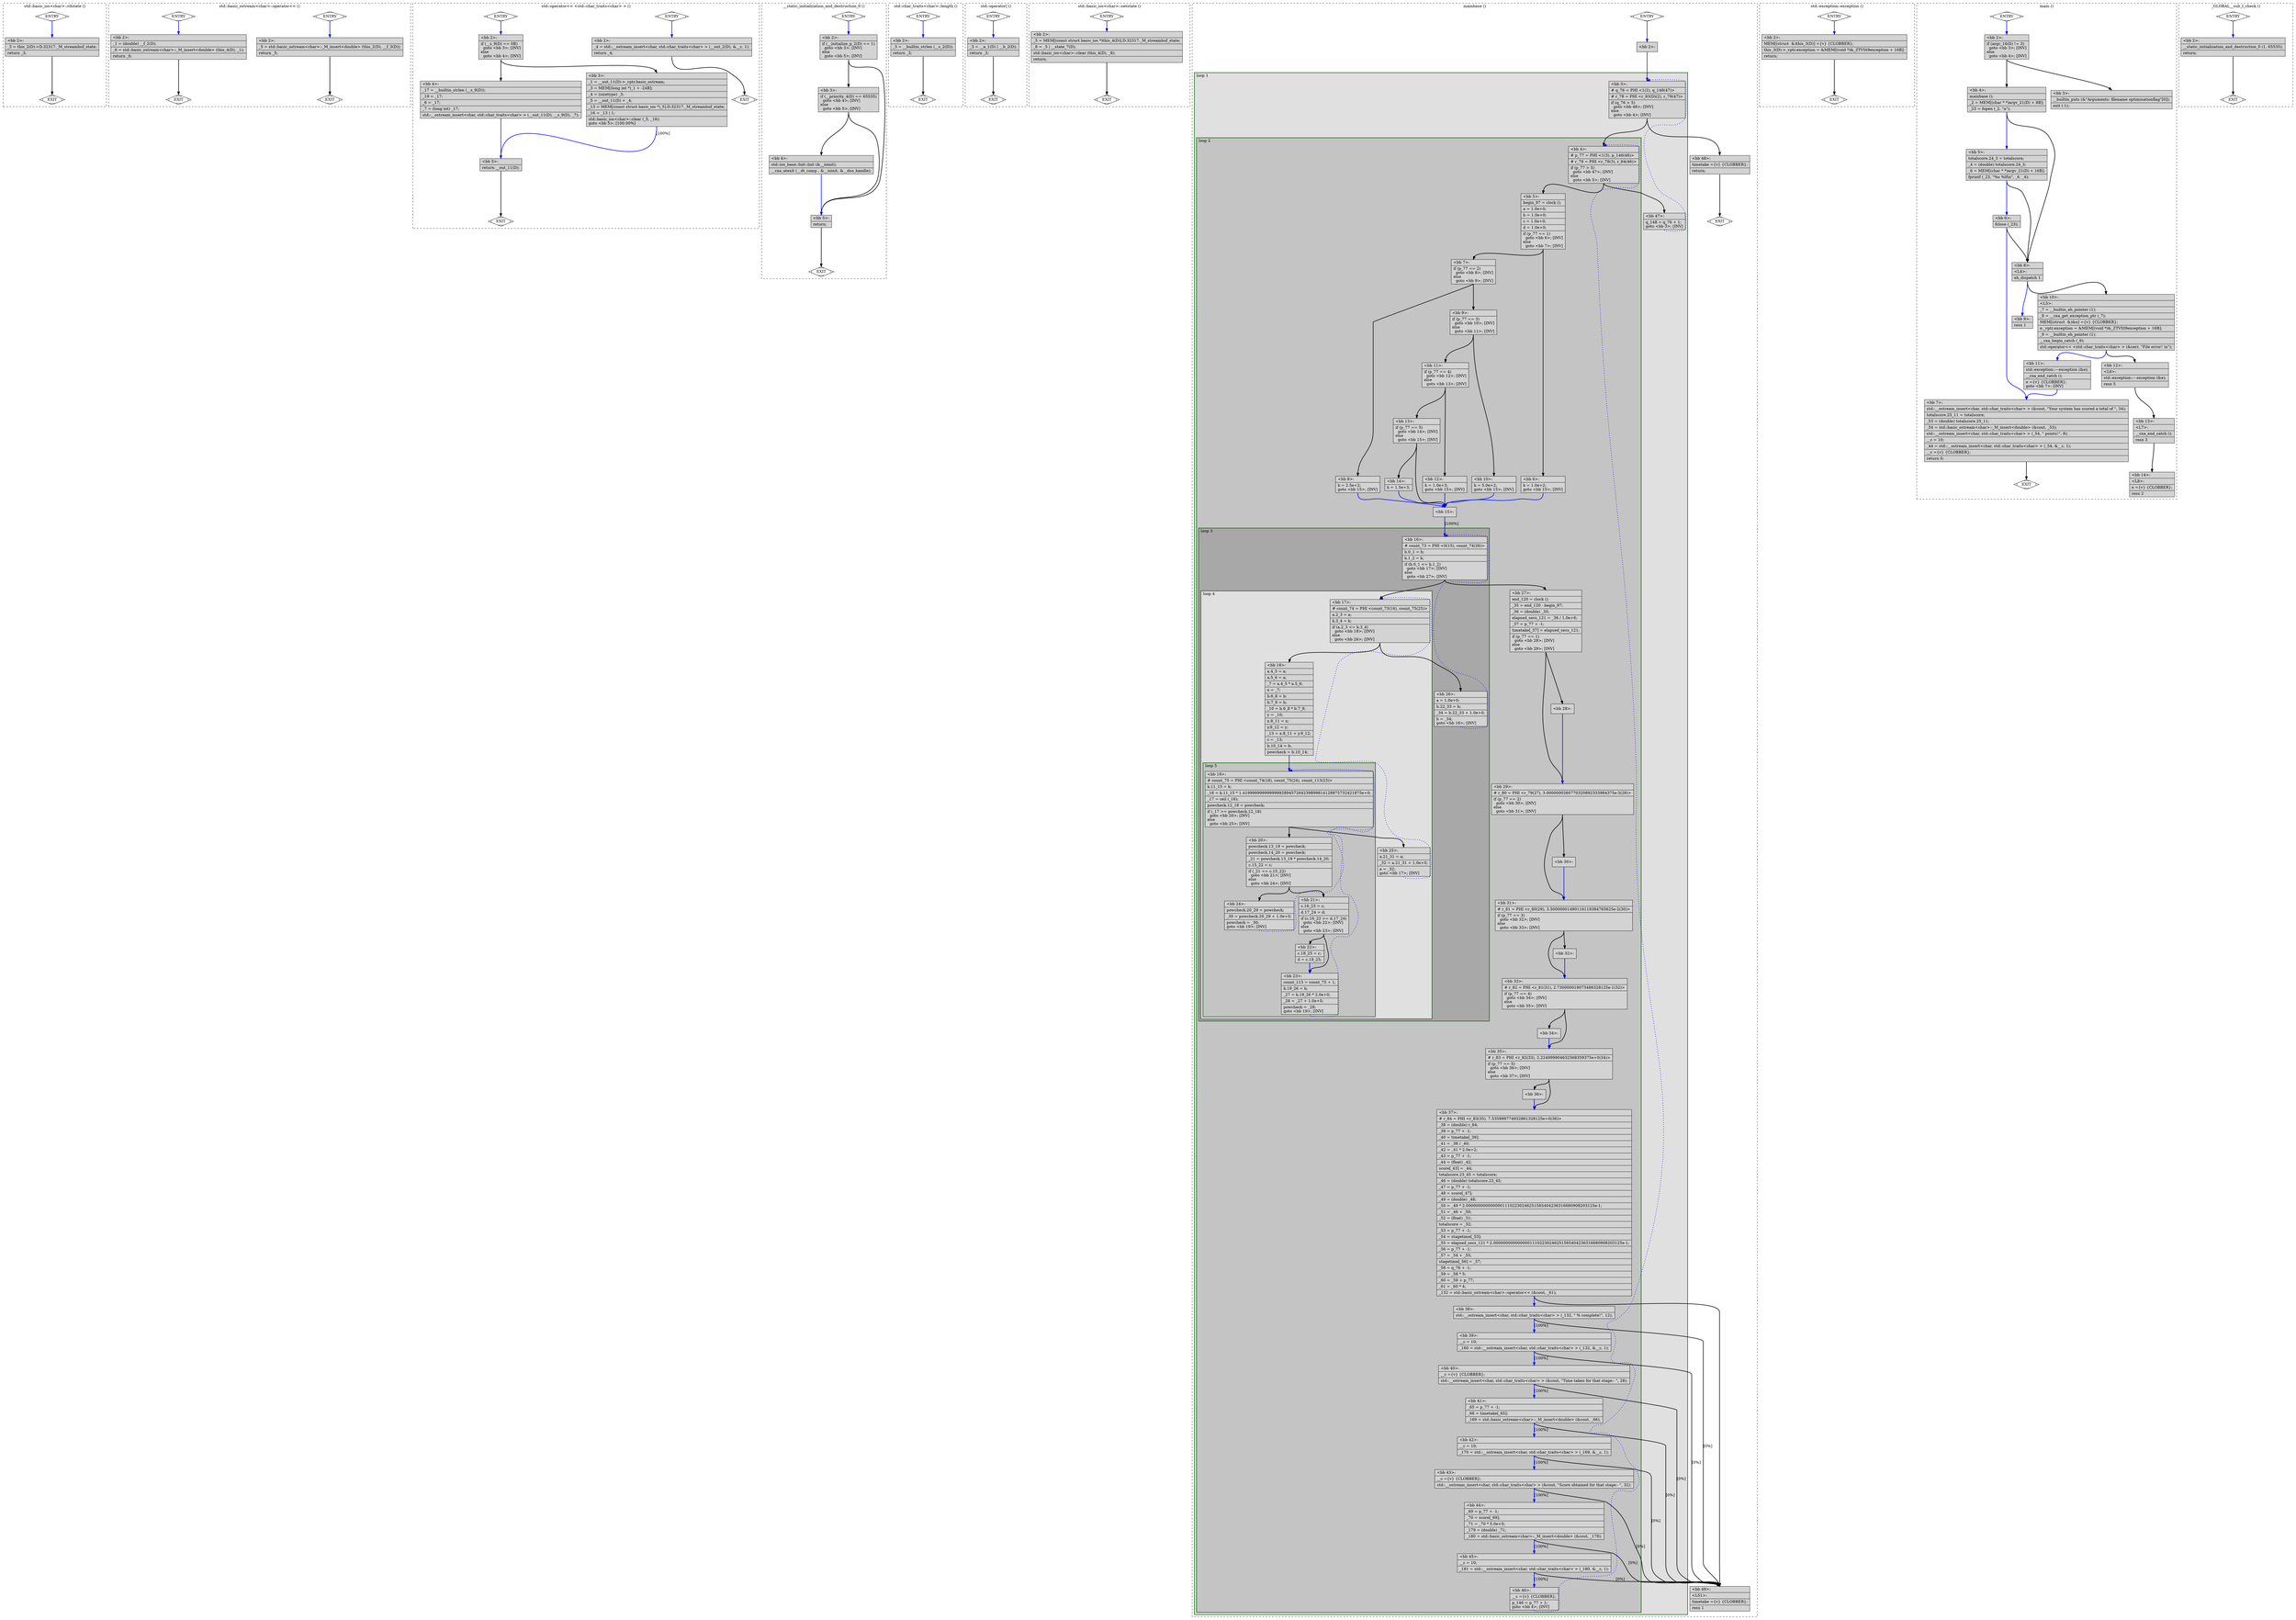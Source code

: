 digraph "benchmark.cpp.034t.ethread" {
overlap=false;
subgraph "cluster_std::basic_ios<char>::rdstate" {
	style="dashed";
	color="black";
	label="std::basic_ios<char>::rdstate ()";
	fn_2293_basic_block_0 [shape=Mdiamond,style=filled,fillcolor=white,label="ENTRY"];

	fn_2293_basic_block_1 [shape=Mdiamond,style=filled,fillcolor=white,label="EXIT"];

	fn_2293_basic_block_2 [shape=record,style=filled,fillcolor=lightgrey,label="{\<bb\ 2\>:\l\
|_3\ =\ this_2(D)-\>D.32317._M_streambuf_state;\l\
|return\ _3;\l\
}"];

	fn_2293_basic_block_0:s -> fn_2293_basic_block_2:n [style="solid,bold",color=blue,weight=100,constraint=true];
	fn_2293_basic_block_2:s -> fn_2293_basic_block_1:n [style="solid,bold",color=black,weight=10,constraint=true];
	fn_2293_basic_block_0:s -> fn_2293_basic_block_1:n [style="invis",constraint=true];
}
subgraph "cluster_std::basic_ostream<char>::operator<<" {
	style="dashed";
	color="black";
	label="std::basic_ostream<char>::operator<< ()";
	fn_2148_basic_block_0 [shape=Mdiamond,style=filled,fillcolor=white,label="ENTRY"];

	fn_2148_basic_block_1 [shape=Mdiamond,style=filled,fillcolor=white,label="EXIT"];

	fn_2148_basic_block_2 [shape=record,style=filled,fillcolor=lightgrey,label="{\<bb\ 2\>:\l\
|_5\ =\ std::basic_ostream\<char\>::_M_insert\<double\>\ (this_2(D),\ __f_3(D));\l\
|return\ _5;\l\
}"];

	fn_2148_basic_block_0:s -> fn_2148_basic_block_2:n [style="solid,bold",color=blue,weight=100,constraint=true];
	fn_2148_basic_block_2:s -> fn_2148_basic_block_1:n [style="solid,bold",color=black,weight=10,constraint=true];
	fn_2148_basic_block_0:s -> fn_2148_basic_block_1:n [style="invis",constraint=true];
}
subgraph "cluster_std::basic_ostream<char>::operator<<" {
	style="dashed";
	color="black";
	label="std::basic_ostream<char>::operator<< ()";
	fn_2149_basic_block_0 [shape=Mdiamond,style=filled,fillcolor=white,label="ENTRY"];

	fn_2149_basic_block_1 [shape=Mdiamond,style=filled,fillcolor=white,label="EXIT"];

	fn_2149_basic_block_2 [shape=record,style=filled,fillcolor=lightgrey,label="{\<bb\ 2\>:\l\
|_1\ =\ (double)\ __f_2(D);\l\
|_6\ =\ std::basic_ostream\<char\>::_M_insert\<double\>\ (this_4(D),\ _1);\l\
|return\ _6;\l\
}"];

	fn_2149_basic_block_0:s -> fn_2149_basic_block_2:n [style="solid,bold",color=blue,weight=100,constraint=true];
	fn_2149_basic_block_2:s -> fn_2149_basic_block_1:n [style="solid,bold",color=black,weight=10,constraint=true];
	fn_2149_basic_block_0:s -> fn_2149_basic_block_1:n [style="invis",constraint=true];
}
subgraph "cluster_std::operator<< <std::char_traits<char> >" {
	style="dashed";
	color="black";
	label="std::operator<< <std::char_traits<char> > ()";
	fn_2147_basic_block_0 [shape=Mdiamond,style=filled,fillcolor=white,label="ENTRY"];

	fn_2147_basic_block_1 [shape=Mdiamond,style=filled,fillcolor=white,label="EXIT"];

	fn_2147_basic_block_2 [shape=record,style=filled,fillcolor=lightgrey,label="{\<bb\ 2\>:\l\
|_4\ =\ std::__ostream_insert\<char,\ std::char_traits\<char\>\ \>\ (__out_2(D),\ &__c,\ 1);\l\
|return\ _4;\l\
}"];

	fn_2147_basic_block_0:s -> fn_2147_basic_block_2:n [style="solid,bold",color=blue,weight=100,constraint=true];
	fn_2147_basic_block_2:s -> fn_2147_basic_block_1:n [style="solid,bold",color=black,weight=10,constraint=true];
	fn_2147_basic_block_0:s -> fn_2147_basic_block_1:n [style="invis",constraint=true];
}
subgraph "cluster___static_initialization_and_destruction_0" {
	style="dashed";
	color="black";
	label="__static_initialization_and_destruction_0 ()";
	fn_2396_basic_block_0 [shape=Mdiamond,style=filled,fillcolor=white,label="ENTRY"];

	fn_2396_basic_block_1 [shape=Mdiamond,style=filled,fillcolor=white,label="EXIT"];

	fn_2396_basic_block_2 [shape=record,style=filled,fillcolor=lightgrey,label="{\<bb\ 2\>:\l\
|if\ (__initialize_p_2(D)\ ==\ 1)\l\
\ \ goto\ \<bb\ 3\>;\ [INV]\l\
else\l\
\ \ goto\ \<bb\ 5\>;\ [INV]\l\
}"];

	fn_2396_basic_block_3 [shape=record,style=filled,fillcolor=lightgrey,label="{\<bb\ 3\>:\l\
|if\ (__priority_4(D)\ ==\ 65535)\l\
\ \ goto\ \<bb\ 4\>;\ [INV]\l\
else\l\
\ \ goto\ \<bb\ 5\>;\ [INV]\l\
}"];

	fn_2396_basic_block_4 [shape=record,style=filled,fillcolor=lightgrey,label="{\<bb\ 4\>:\l\
|std::ios_base::Init::Init\ (&__ioinit);\l\
|__cxa_atexit\ (__dt_comp\ ,\ &__ioinit,\ &__dso_handle);\l\
}"];

	fn_2396_basic_block_5 [shape=record,style=filled,fillcolor=lightgrey,label="{\<bb\ 5\>:\l\
|return;\l\
}"];

	fn_2396_basic_block_0:s -> fn_2396_basic_block_2:n [style="solid,bold",color=blue,weight=100,constraint=true];
	fn_2396_basic_block_2:s -> fn_2396_basic_block_3:n [style="solid,bold",color=black,weight=10,constraint=true];
	fn_2396_basic_block_2:s -> fn_2396_basic_block_5:n [style="solid,bold",color=black,weight=10,constraint=true];
	fn_2396_basic_block_3:s -> fn_2396_basic_block_4:n [style="solid,bold",color=black,weight=10,constraint=true];
	fn_2396_basic_block_3:s -> fn_2396_basic_block_5:n [style="solid,bold",color=black,weight=10,constraint=true];
	fn_2396_basic_block_4:s -> fn_2396_basic_block_5:n [style="solid,bold",color=blue,weight=100,constraint=true];
	fn_2396_basic_block_5:s -> fn_2396_basic_block_1:n [style="solid,bold",color=black,weight=10,constraint=true];
	fn_2396_basic_block_0:s -> fn_2396_basic_block_1:n [style="invis",constraint=true];
}
subgraph "cluster_std::char_traits<char>::length" {
	style="dashed";
	color="black";
	label="std::char_traits<char>::length ()";
	fn_397_basic_block_0 [shape=Mdiamond,style=filled,fillcolor=white,label="ENTRY"];

	fn_397_basic_block_1 [shape=Mdiamond,style=filled,fillcolor=white,label="EXIT"];

	fn_397_basic_block_2 [shape=record,style=filled,fillcolor=lightgrey,label="{\<bb\ 2\>:\l\
|_3\ =\ __builtin_strlen\ (__s_2(D));\l\
|return\ _3;\l\
}"];

	fn_397_basic_block_0:s -> fn_397_basic_block_2:n [style="solid,bold",color=blue,weight=100,constraint=true];
	fn_397_basic_block_2:s -> fn_397_basic_block_1:n [style="solid,bold",color=black,weight=10,constraint=true];
	fn_397_basic_block_0:s -> fn_397_basic_block_1:n [style="invis",constraint=true];
}
subgraph "cluster_std::operator|" {
	style="dashed";
	color="black";
	label="std::operator| ()";
	fn_1147_basic_block_0 [shape=Mdiamond,style=filled,fillcolor=white,label="ENTRY"];

	fn_1147_basic_block_1 [shape=Mdiamond,style=filled,fillcolor=white,label="EXIT"];

	fn_1147_basic_block_2 [shape=record,style=filled,fillcolor=lightgrey,label="{\<bb\ 2\>:\l\
|_3\ =\ __a_1(D)\ \|\ __b_2(D);\l\
|return\ _3;\l\
}"];

	fn_1147_basic_block_0:s -> fn_1147_basic_block_2:n [style="solid,bold",color=blue,weight=100,constraint=true];
	fn_1147_basic_block_2:s -> fn_1147_basic_block_1:n [style="solid,bold",color=black,weight=10,constraint=true];
	fn_1147_basic_block_0:s -> fn_1147_basic_block_1:n [style="invis",constraint=true];
}
subgraph "cluster_std::basic_ios<char>::setstate" {
	style="dashed";
	color="black";
	label="std::basic_ios<char>::setstate ()";
	fn_2258_basic_block_0 [shape=Mdiamond,style=filled,fillcolor=white,label="ENTRY"];

	fn_2258_basic_block_1 [shape=Mdiamond,style=filled,fillcolor=white,label="EXIT"];

	fn_2258_basic_block_2 [shape=record,style=filled,fillcolor=lightgrey,label="{\<bb\ 2\>:\l\
|_5\ =\ MEM[(const\ struct\ basic_ios\ *)this_4(D)].D.32317._M_streambuf_state;\l\
|_8\ =\ _5\ \|\ __state_7(D);\l\
|std::basic_ios\<char\>::clear\ (this_4(D),\ _8);\l\
|return;\l\
}"];

	fn_2258_basic_block_0:s -> fn_2258_basic_block_2:n [style="solid,bold",color=blue,weight=100,constraint=true];
	fn_2258_basic_block_2:s -> fn_2258_basic_block_1:n [style="solid,bold",color=black,weight=10,constraint=true];
	fn_2258_basic_block_0:s -> fn_2258_basic_block_1:n [style="invis",constraint=true];
}
subgraph "cluster_std::operator<< <std::char_traits<char> >" {
	style="dashed";
	color="black";
	label="std::operator<< <std::char_traits<char> > ()";
	fn_2146_basic_block_0 [shape=Mdiamond,style=filled,fillcolor=white,label="ENTRY"];

	fn_2146_basic_block_1 [shape=Mdiamond,style=filled,fillcolor=white,label="EXIT"];

	fn_2146_basic_block_2 [shape=record,style=filled,fillcolor=lightgrey,label="{\<bb\ 2\>:\l\
|if\ (__s_9(D)\ ==\ 0B)\l\
\ \ goto\ \<bb\ 3\>;\ [INV]\l\
else\l\
\ \ goto\ \<bb\ 4\>;\ [INV]\l\
}"];

	fn_2146_basic_block_3 [shape=record,style=filled,fillcolor=lightgrey,label="{\<bb\ 3\>:\l\
|_1\ =\ __out_11(D)-\>_vptr.basic_ostream;\l\
|_3\ =\ MEM[(long\ int\ *)_1\ +\ -24B];\l\
|_4\ =\ (sizetype)\ _3;\l\
|_5\ =\ __out_11(D)\ +\ _4;\l\
|_13\ =\ MEM[(const\ struct\ basic_ios\ *)_5].D.32317._M_streambuf_state;\l\
|_16\ =\ _13\ \|\ 1;\l\
|std::basic_ios\<char\>::clear\ (_5,\ _16);\l\
goto\ \<bb\ 5\>;\ [100.00%]\l\
}"];

	fn_2146_basic_block_4 [shape=record,style=filled,fillcolor=lightgrey,label="{\<bb\ 4\>:\l\
|_17\ =\ __builtin_strlen\ (__s_9(D));\l\
|_19\ =\ _17;\l\
|_6\ =\ _17;\l\
|_7\ =\ (long\ int)\ _17;\l\
|std::__ostream_insert\<char,\ std::char_traits\<char\>\ \>\ (__out_11(D),\ __s_9(D),\ _7);\l\
}"];

	fn_2146_basic_block_5 [shape=record,style=filled,fillcolor=lightgrey,label="{\<bb\ 5\>:\l\
|return\ __out_11(D);\l\
}"];

	fn_2146_basic_block_0:s -> fn_2146_basic_block_2:n [style="solid,bold",color=blue,weight=100,constraint=true];
	fn_2146_basic_block_2:s -> fn_2146_basic_block_3:n [style="solid,bold",color=black,weight=10,constraint=true];
	fn_2146_basic_block_2:s -> fn_2146_basic_block_4:n [style="solid,bold",color=black,weight=10,constraint=true];
	fn_2146_basic_block_3:s -> fn_2146_basic_block_5:n [style="solid,bold",color=blue,weight=100,constraint=true,label="[100%]"];
	fn_2146_basic_block_4:s -> fn_2146_basic_block_5:n [style="solid,bold",color=blue,weight=100,constraint=true];
	fn_2146_basic_block_5:s -> fn_2146_basic_block_1:n [style="solid,bold",color=black,weight=10,constraint=true];
	fn_2146_basic_block_0:s -> fn_2146_basic_block_1:n [style="invis",constraint=true];
}
subgraph "cluster_mainbase" {
	style="dashed";
	color="black";
	label="mainbase ()";
	subgraph cluster_1888_1 {
	style="filled";
	color="darkgreen";
	fillcolor="grey88";
	label="loop 1";
	labeljust=l;
	penwidth=2;
	subgraph cluster_1888_2 {
	style="filled";
	color="darkgreen";
	fillcolor="grey77";
	label="loop 2";
	labeljust=l;
	penwidth=2;
	subgraph cluster_1888_3 {
	style="filled";
	color="darkgreen";
	fillcolor="grey66";
	label="loop 3";
	labeljust=l;
	penwidth=2;
	subgraph cluster_1888_4 {
	style="filled";
	color="darkgreen";
	fillcolor="grey88";
	label="loop 4";
	labeljust=l;
	penwidth=2;
	subgraph cluster_1888_5 {
	style="filled";
	color="darkgreen";
	fillcolor="grey77";
	label="loop 5";
	labeljust=l;
	penwidth=2;
	fn_1888_basic_block_19 [shape=record,style=filled,fillcolor=lightgrey,label="{\<bb\ 19\>:\l\
|#\ count_75\ =\ PHI\ \<count_74(18),\ count_75(24),\ count_113(23)\>\l\
|k.11_15\ =\ k;\l\
|_16\ =\ k.11_15\ *\ 1.4199999999999999289457264239899814128875732421875e+0;\l\
|_17\ =\ ceil\ (_16);\l\
|powcheck.12_18\ =\ powcheck;\l\
|if\ (_17\ \>=\ powcheck.12_18)\l\
\ \ goto\ \<bb\ 20\>;\ [INV]\l\
else\l\
\ \ goto\ \<bb\ 25\>;\ [INV]\l\
}"];

	fn_1888_basic_block_20 [shape=record,style=filled,fillcolor=lightgrey,label="{\<bb\ 20\>:\l\
|powcheck.13_19\ =\ powcheck;\l\
|powcheck.14_20\ =\ powcheck;\l\
|_21\ =\ powcheck.13_19\ *\ powcheck.14_20;\l\
|c.15_22\ =\ c;\l\
|if\ (_21\ ==\ c.15_22)\l\
\ \ goto\ \<bb\ 21\>;\ [INV]\l\
else\l\
\ \ goto\ \<bb\ 24\>;\ [INV]\l\
}"];

	fn_1888_basic_block_21 [shape=record,style=filled,fillcolor=lightgrey,label="{\<bb\ 21\>:\l\
|c.16_23\ =\ c;\l\
|d.17_24\ =\ d;\l\
|if\ (c.16_23\ \>=\ d.17_24)\l\
\ \ goto\ \<bb\ 22\>;\ [INV]\l\
else\l\
\ \ goto\ \<bb\ 23\>;\ [INV]\l\
}"];

	fn_1888_basic_block_24 [shape=record,style=filled,fillcolor=lightgrey,label="{\<bb\ 24\>:\l\
|powcheck.20_29\ =\ powcheck;\l\
|_30\ =\ powcheck.20_29\ +\ 1.0e+0;\l\
|powcheck\ =\ _30;\l\
goto\ \<bb\ 19\>;\ [INV]\l\
}"];

	fn_1888_basic_block_22 [shape=record,style=filled,fillcolor=lightgrey,label="{\<bb\ 22\>:\l\
|c.18_25\ =\ c;\l\
|d\ =\ c.18_25;\l\
}"];

	fn_1888_basic_block_23 [shape=record,style=filled,fillcolor=lightgrey,label="{\<bb\ 23\>:\l\
|count_113\ =\ count_75\ +\ 1;\l\
|k.19_26\ =\ k;\l\
|_27\ =\ k.19_26\ *\ 2.0e+0;\l\
|_28\ =\ _27\ +\ 1.0e+0;\l\
|powcheck\ =\ _28;\l\
goto\ \<bb\ 19\>;\ [INV]\l\
}"];

	}
	fn_1888_basic_block_17 [shape=record,style=filled,fillcolor=lightgrey,label="{\<bb\ 17\>:\l\
|#\ count_74\ =\ PHI\ \<count_73(16),\ count_75(25)\>\l\
|a.2_3\ =\ a;\l\
|k.3_4\ =\ k;\l\
|if\ (a.2_3\ \<=\ k.3_4)\l\
\ \ goto\ \<bb\ 18\>;\ [INV]\l\
else\l\
\ \ goto\ \<bb\ 26\>;\ [INV]\l\
}"];

	fn_1888_basic_block_18 [shape=record,style=filled,fillcolor=lightgrey,label="{\<bb\ 18\>:\l\
|a.4_5\ =\ a;\l\
|a.5_6\ =\ a;\l\
|_7\ =\ a.4_5\ *\ a.5_6;\l\
|x\ =\ _7;\l\
|b.6_8\ =\ b;\l\
|b.7_9\ =\ b;\l\
|_10\ =\ b.6_8\ *\ b.7_9;\l\
|y\ =\ _10;\l\
|x.8_11\ =\ x;\l\
|y.9_12\ =\ y;\l\
|_13\ =\ x.8_11\ +\ y.9_12;\l\
|c\ =\ _13;\l\
|b.10_14\ =\ b;\l\
|powcheck\ =\ b.10_14;\l\
}"];

	fn_1888_basic_block_25 [shape=record,style=filled,fillcolor=lightgrey,label="{\<bb\ 25\>:\l\
|a.21_31\ =\ a;\l\
|_32\ =\ a.21_31\ +\ 1.0e+0;\l\
|a\ =\ _32;\l\
goto\ \<bb\ 17\>;\ [INV]\l\
}"];

	}
	fn_1888_basic_block_16 [shape=record,style=filled,fillcolor=lightgrey,label="{\<bb\ 16\>:\l\
|#\ count_73\ =\ PHI\ \<0(15),\ count_74(26)\>\l\
|b.0_1\ =\ b;\l\
|k.1_2\ =\ k;\l\
|if\ (b.0_1\ \<=\ k.1_2)\l\
\ \ goto\ \<bb\ 17\>;\ [INV]\l\
else\l\
\ \ goto\ \<bb\ 27\>;\ [INV]\l\
}"];

	fn_1888_basic_block_26 [shape=record,style=filled,fillcolor=lightgrey,label="{\<bb\ 26\>:\l\
|a\ =\ 1.0e+0;\l\
|b.22_33\ =\ b;\l\
|_34\ =\ b.22_33\ +\ 1.0e+0;\l\
|b\ =\ _34;\l\
goto\ \<bb\ 16\>;\ [INV]\l\
}"];

	}
	fn_1888_basic_block_4 [shape=record,style=filled,fillcolor=lightgrey,label="{\<bb\ 4\>:\l\
|#\ p_77\ =\ PHI\ \<1(3),\ p_146(46)\>\l\
|#\ r_79\ =\ PHI\ \<r_78(3),\ r_84(46)\>\l\
|if\ (p_77\ \>\ 5)\l\
\ \ goto\ \<bb\ 47\>;\ [INV]\l\
else\l\
\ \ goto\ \<bb\ 5\>;\ [INV]\l\
}"];

	fn_1888_basic_block_5 [shape=record,style=filled,fillcolor=lightgrey,label="{\<bb\ 5\>:\l\
|begin_97\ =\ clock\ ();\l\
|a\ =\ 1.0e+0;\l\
|b\ =\ 1.0e+0;\l\
|c\ =\ 1.0e+0;\l\
|d\ =\ 1.0e+0;\l\
|if\ (p_77\ ==\ 1)\l\
\ \ goto\ \<bb\ 6\>;\ [INV]\l\
else\l\
\ \ goto\ \<bb\ 7\>;\ [INV]\l\
}"];

	fn_1888_basic_block_6 [shape=record,style=filled,fillcolor=lightgrey,label="{\<bb\ 6\>:\l\
|k\ =\ 1.0e+2;\l\
goto\ \<bb\ 15\>;\ [INV]\l\
}"];

	fn_1888_basic_block_7 [shape=record,style=filled,fillcolor=lightgrey,label="{\<bb\ 7\>:\l\
|if\ (p_77\ ==\ 2)\l\
\ \ goto\ \<bb\ 8\>;\ [INV]\l\
else\l\
\ \ goto\ \<bb\ 9\>;\ [INV]\l\
}"];

	fn_1888_basic_block_15 [shape=record,style=filled,fillcolor=lightgrey,label="{\<bb\ 15\>:\l\
}"];

	fn_1888_basic_block_8 [shape=record,style=filled,fillcolor=lightgrey,label="{\<bb\ 8\>:\l\
|k\ =\ 2.5e+2;\l\
goto\ \<bb\ 15\>;\ [INV]\l\
}"];

	fn_1888_basic_block_9 [shape=record,style=filled,fillcolor=lightgrey,label="{\<bb\ 9\>:\l\
|if\ (p_77\ ==\ 3)\l\
\ \ goto\ \<bb\ 10\>;\ [INV]\l\
else\l\
\ \ goto\ \<bb\ 11\>;\ [INV]\l\
}"];

	fn_1888_basic_block_10 [shape=record,style=filled,fillcolor=lightgrey,label="{\<bb\ 10\>:\l\
|k\ =\ 5.0e+2;\l\
goto\ \<bb\ 15\>;\ [INV]\l\
}"];

	fn_1888_basic_block_11 [shape=record,style=filled,fillcolor=lightgrey,label="{\<bb\ 11\>:\l\
|if\ (p_77\ ==\ 4)\l\
\ \ goto\ \<bb\ 12\>;\ [INV]\l\
else\l\
\ \ goto\ \<bb\ 13\>;\ [INV]\l\
}"];

	fn_1888_basic_block_27 [shape=record,style=filled,fillcolor=lightgrey,label="{\<bb\ 27\>:\l\
|end_120\ =\ clock\ ();\l\
|_35\ =\ end_120\ -\ begin_97;\l\
|_36\ =\ (double)\ _35;\l\
|elapsed_secs_121\ =\ _36\ /\ 1.0e+6;\l\
|_37\ =\ p_77\ +\ -1;\l\
|timetake[_37]\ =\ elapsed_secs_121;\l\
|if\ (p_77\ ==\ 1)\l\
\ \ goto\ \<bb\ 28\>;\ [INV]\l\
else\l\
\ \ goto\ \<bb\ 29\>;\ [INV]\l\
}"];

	fn_1888_basic_block_12 [shape=record,style=filled,fillcolor=lightgrey,label="{\<bb\ 12\>:\l\
|k\ =\ 1.0e+3;\l\
goto\ \<bb\ 15\>;\ [INV]\l\
}"];

	fn_1888_basic_block_13 [shape=record,style=filled,fillcolor=lightgrey,label="{\<bb\ 13\>:\l\
|if\ (p_77\ ==\ 5)\l\
\ \ goto\ \<bb\ 14\>;\ [INV]\l\
else\l\
\ \ goto\ \<bb\ 15\>;\ [INV]\l\
}"];

	fn_1888_basic_block_28 [shape=record,style=filled,fillcolor=lightgrey,label="{\<bb\ 28\>:\l\
}"];

	fn_1888_basic_block_29 [shape=record,style=filled,fillcolor=lightgrey,label="{\<bb\ 29\>:\l\
|#\ r_80\ =\ PHI\ \<r_79(27),\ 3.0000000260770320892333984375e-3(28)\>\l\
|if\ (p_77\ ==\ 2)\l\
\ \ goto\ \<bb\ 30\>;\ [INV]\l\
else\l\
\ \ goto\ \<bb\ 31\>;\ [INV]\l\
}"];

	fn_1888_basic_block_14 [shape=record,style=filled,fillcolor=lightgrey,label="{\<bb\ 14\>:\l\
|k\ =\ 1.5e+3;\l\
}"];

	fn_1888_basic_block_30 [shape=record,style=filled,fillcolor=lightgrey,label="{\<bb\ 30\>:\l\
}"];

	fn_1888_basic_block_31 [shape=record,style=filled,fillcolor=lightgrey,label="{\<bb\ 31\>:\l\
|#\ r_81\ =\ PHI\ \<r_80(29),\ 3.50000001490116119384765625e-2(30)\>\l\
|if\ (p_77\ ==\ 3)\l\
\ \ goto\ \<bb\ 32\>;\ [INV]\l\
else\l\
\ \ goto\ \<bb\ 33\>;\ [INV]\l\
}"];

	fn_1888_basic_block_32 [shape=record,style=filled,fillcolor=lightgrey,label="{\<bb\ 32\>:\l\
}"];

	fn_1888_basic_block_33 [shape=record,style=filled,fillcolor=lightgrey,label="{\<bb\ 33\>:\l\
|#\ r_82\ =\ PHI\ \<r_81(31),\ 2.730000019073486328125e-1(32)\>\l\
|if\ (p_77\ ==\ 4)\l\
\ \ goto\ \<bb\ 34\>;\ [INV]\l\
else\l\
\ \ goto\ \<bb\ 35\>;\ [INV]\l\
}"];

	fn_1888_basic_block_34 [shape=record,style=filled,fillcolor=lightgrey,label="{\<bb\ 34\>:\l\
}"];

	fn_1888_basic_block_35 [shape=record,style=filled,fillcolor=lightgrey,label="{\<bb\ 35\>:\l\
|#\ r_83\ =\ PHI\ \<r_82(33),\ 2.224999904632568359375e+0(34)\>\l\
|if\ (p_77\ ==\ 5)\l\
\ \ goto\ \<bb\ 36\>;\ [INV]\l\
else\l\
\ \ goto\ \<bb\ 37\>;\ [INV]\l\
}"];

	fn_1888_basic_block_36 [shape=record,style=filled,fillcolor=lightgrey,label="{\<bb\ 36\>:\l\
}"];

	fn_1888_basic_block_37 [shape=record,style=filled,fillcolor=lightgrey,label="{\<bb\ 37\>:\l\
|#\ r_84\ =\ PHI\ \<r_83(35),\ 7.535999774932861328125e+0(36)\>\l\
|_38\ =\ (double)\ r_84;\l\
|_39\ =\ p_77\ +\ -1;\l\
|_40\ =\ timetake[_39];\l\
|_41\ =\ _38\ /\ _40;\l\
|_42\ =\ _41\ *\ 2.0e+2;\l\
|_43\ =\ p_77\ +\ -1;\l\
|_44\ =\ (float)\ _42;\l\
|score[_43]\ =\ _44;\l\
|totalscore.23_45\ =\ totalscore;\l\
|_46\ =\ (double)\ totalscore.23_45;\l\
|_47\ =\ p_77\ +\ -1;\l\
|_48\ =\ score[_47];\l\
|_49\ =\ (double)\ _48;\l\
|_50\ =\ _49\ *\ 2.00000000000000011102230246251565404236316680908203125e-1;\l\
|_51\ =\ _46\ +\ _50;\l\
|_52\ =\ (float)\ _51;\l\
|totalscore\ =\ _52;\l\
|_53\ =\ p_77\ +\ -1;\l\
|_54\ =\ stagetime[_53];\l\
|_55\ =\ elapsed_secs_121\ *\ 2.00000000000000011102230246251565404236316680908203125e-1;\l\
|_56\ =\ p_77\ +\ -1;\l\
|_57\ =\ _54\ +\ _55;\l\
|stagetime[_56]\ =\ _57;\l\
|_58\ =\ q_76\ +\ -1;\l\
|_59\ =\ _58\ *\ 5;\l\
|_60\ =\ _59\ +\ p_77;\l\
|_61\ =\ _60\ *\ 4;\l\
|_132\ =\ std::basic_ostream\<char\>::operator\<\<\ (&cout,\ _61);\l\
}"];

	fn_1888_basic_block_38 [shape=record,style=filled,fillcolor=lightgrey,label="{\<bb\ 38\>:\l\
|std::__ostream_insert\<char,\ std::char_traits\<char\>\ \>\ (_132,\ \"\ %\ complete!\",\ 12);\l\
}"];

	fn_1888_basic_block_39 [shape=record,style=filled,fillcolor=lightgrey,label="{\<bb\ 39\>:\l\
|__c\ =\ 10;\l\
|_160\ =\ std::__ostream_insert\<char,\ std::char_traits\<char\>\ \>\ (_132,\ &__c,\ 1);\l\
}"];

	fn_1888_basic_block_40 [shape=record,style=filled,fillcolor=lightgrey,label="{\<bb\ 40\>:\l\
|__c\ =\{v\}\ \{CLOBBER\};\l\
|std::__ostream_insert\<char,\ std::char_traits\<char\>\ \>\ (&cout,\ \"Time\ taken\ for\ that\ stage:-\ \",\ 28);\l\
}"];

	fn_1888_basic_block_41 [shape=record,style=filled,fillcolor=lightgrey,label="{\<bb\ 41\>:\l\
|_65\ =\ p_77\ +\ -1;\l\
|_66\ =\ timetake[_65];\l\
|_169\ =\ std::basic_ostream\<char\>::_M_insert\<double\>\ (&cout,\ _66);\l\
}"];

	fn_1888_basic_block_42 [shape=record,style=filled,fillcolor=lightgrey,label="{\<bb\ 42\>:\l\
|__c\ =\ 10;\l\
|_170\ =\ std::__ostream_insert\<char,\ std::char_traits\<char\>\ \>\ (_169,\ &__c,\ 1);\l\
}"];

	fn_1888_basic_block_43 [shape=record,style=filled,fillcolor=lightgrey,label="{\<bb\ 43\>:\l\
|__c\ =\{v\}\ \{CLOBBER\};\l\
|std::__ostream_insert\<char,\ std::char_traits\<char\>\ \>\ (&cout,\ \"Score\ obtained\ for\ that\ stage:-\ \",\ 32);\l\
}"];

	fn_1888_basic_block_44 [shape=record,style=filled,fillcolor=lightgrey,label="{\<bb\ 44\>:\l\
|_69\ =\ p_77\ +\ -1;\l\
|_70\ =\ score[_69];\l\
|_71\ =\ _70\ *\ 5.0e+0;\l\
|_179\ =\ (double)\ _71;\l\
|_180\ =\ std::basic_ostream\<char\>::_M_insert\<double\>\ (&cout,\ _179);\l\
}"];

	fn_1888_basic_block_45 [shape=record,style=filled,fillcolor=lightgrey,label="{\<bb\ 45\>:\l\
|__c\ =\ 10;\l\
|_181\ =\ std::__ostream_insert\<char,\ std::char_traits\<char\>\ \>\ (_180,\ &__c,\ 1);\l\
}"];

	fn_1888_basic_block_46 [shape=record,style=filled,fillcolor=lightgrey,label="{\<bb\ 46\>:\l\
|__c\ =\{v\}\ \{CLOBBER\};\l\
|p_146\ =\ p_77\ +\ 1;\l\
goto\ \<bb\ 4\>;\ [INV]\l\
}"];

	}
	fn_1888_basic_block_3 [shape=record,style=filled,fillcolor=lightgrey,label="{\<bb\ 3\>:\l\
|#\ q_76\ =\ PHI\ \<1(2),\ q_148(47)\>\l\
|#\ r_78\ =\ PHI\ \<r_93(D)(2),\ r_79(47)\>\l\
|if\ (q_76\ \>\ 5)\l\
\ \ goto\ \<bb\ 48\>;\ [INV]\l\
else\l\
\ \ goto\ \<bb\ 4\>;\ [INV]\l\
}"];

	fn_1888_basic_block_47 [shape=record,style=filled,fillcolor=lightgrey,label="{\<bb\ 47\>:\l\
|q_148\ =\ q_76\ +\ 1;\l\
goto\ \<bb\ 3\>;\ [INV]\l\
}"];

	}
	fn_1888_basic_block_0 [shape=Mdiamond,style=filled,fillcolor=white,label="ENTRY"];

	fn_1888_basic_block_1 [shape=Mdiamond,style=filled,fillcolor=white,label="EXIT"];

	fn_1888_basic_block_2 [shape=record,style=filled,fillcolor=lightgrey,label="{\<bb\ 2\>:\l\
}"];

	fn_1888_basic_block_48 [shape=record,style=filled,fillcolor=lightgrey,label="{\<bb\ 48\>:\l\
|timetake\ =\{v\}\ \{CLOBBER\};\l\
|return;\l\
}"];

	fn_1888_basic_block_49 [shape=record,style=filled,fillcolor=lightgrey,label="{\<bb\ 49\>:\l\
|\<L51\>:\l\
|timetake\ =\{v\}\ \{CLOBBER\};\l\
|resx\ 1\l\
}"];

	fn_1888_basic_block_0:s -> fn_1888_basic_block_2:n [style="solid,bold",color=blue,weight=100,constraint=true];
	fn_1888_basic_block_2:s -> fn_1888_basic_block_3:n [style="solid,bold",color=blue,weight=100,constraint=true];
	fn_1888_basic_block_3:s -> fn_1888_basic_block_48:n [style="solid,bold",color=black,weight=10,constraint=true];
	fn_1888_basic_block_3:s -> fn_1888_basic_block_4:n [style="solid,bold",color=black,weight=10,constraint=true];
	fn_1888_basic_block_4:s -> fn_1888_basic_block_47:n [style="solid,bold",color=black,weight=10,constraint=true];
	fn_1888_basic_block_4:s -> fn_1888_basic_block_5:n [style="solid,bold",color=black,weight=10,constraint=true];
	fn_1888_basic_block_5:s -> fn_1888_basic_block_6:n [style="solid,bold",color=black,weight=10,constraint=true];
	fn_1888_basic_block_5:s -> fn_1888_basic_block_7:n [style="solid,bold",color=black,weight=10,constraint=true];
	fn_1888_basic_block_6:s -> fn_1888_basic_block_15:n [style="solid,bold",color=blue,weight=100,constraint=true];
	fn_1888_basic_block_7:s -> fn_1888_basic_block_8:n [style="solid,bold",color=black,weight=10,constraint=true];
	fn_1888_basic_block_7:s -> fn_1888_basic_block_9:n [style="solid,bold",color=black,weight=10,constraint=true];
	fn_1888_basic_block_8:s -> fn_1888_basic_block_15:n [style="solid,bold",color=blue,weight=100,constraint=true];
	fn_1888_basic_block_9:s -> fn_1888_basic_block_10:n [style="solid,bold",color=black,weight=10,constraint=true];
	fn_1888_basic_block_9:s -> fn_1888_basic_block_11:n [style="solid,bold",color=black,weight=10,constraint=true];
	fn_1888_basic_block_10:s -> fn_1888_basic_block_15:n [style="solid,bold",color=blue,weight=100,constraint=true];
	fn_1888_basic_block_11:s -> fn_1888_basic_block_12:n [style="solid,bold",color=black,weight=10,constraint=true];
	fn_1888_basic_block_11:s -> fn_1888_basic_block_13:n [style="solid,bold",color=black,weight=10,constraint=true];
	fn_1888_basic_block_12:s -> fn_1888_basic_block_15:n [style="solid,bold",color=blue,weight=100,constraint=true];
	fn_1888_basic_block_13:s -> fn_1888_basic_block_14:n [style="solid,bold",color=black,weight=10,constraint=true];
	fn_1888_basic_block_13:s -> fn_1888_basic_block_15:n [style="solid,bold",color=black,weight=10,constraint=true];
	fn_1888_basic_block_14:s -> fn_1888_basic_block_15:n [style="solid,bold",color=blue,weight=100,constraint=true];
	fn_1888_basic_block_15:s -> fn_1888_basic_block_16:n [style="solid,bold",color=blue,weight=100,constraint=true,label="[100%]"];
	fn_1888_basic_block_16:s -> fn_1888_basic_block_17:n [style="solid,bold",color=black,weight=10,constraint=true];
	fn_1888_basic_block_16:s -> fn_1888_basic_block_27:n [style="solid,bold",color=black,weight=10,constraint=true];
	fn_1888_basic_block_17:s -> fn_1888_basic_block_18:n [style="solid,bold",color=black,weight=10,constraint=true];
	fn_1888_basic_block_17:s -> fn_1888_basic_block_26:n [style="solid,bold",color=black,weight=10,constraint=true];
	fn_1888_basic_block_18:s -> fn_1888_basic_block_19:n [style="solid,bold",color=blue,weight=100,constraint=true];
	fn_1888_basic_block_19:s -> fn_1888_basic_block_20:n [style="solid,bold",color=black,weight=10,constraint=true];
	fn_1888_basic_block_19:s -> fn_1888_basic_block_25:n [style="solid,bold",color=black,weight=10,constraint=true];
	fn_1888_basic_block_20:s -> fn_1888_basic_block_21:n [style="solid,bold",color=black,weight=10,constraint=true];
	fn_1888_basic_block_20:s -> fn_1888_basic_block_24:n [style="solid,bold",color=black,weight=10,constraint=true];
	fn_1888_basic_block_21:s -> fn_1888_basic_block_22:n [style="solid,bold",color=black,weight=10,constraint=true];
	fn_1888_basic_block_21:s -> fn_1888_basic_block_23:n [style="solid,bold",color=black,weight=10,constraint=true];
	fn_1888_basic_block_22:s -> fn_1888_basic_block_23:n [style="solid,bold",color=blue,weight=100,constraint=true];
	fn_1888_basic_block_23:s -> fn_1888_basic_block_19:n [style="dotted,bold",color=blue,weight=10,constraint=false];
	fn_1888_basic_block_24:s -> fn_1888_basic_block_19:n [style="dotted,bold",color=blue,weight=10,constraint=false];
	fn_1888_basic_block_25:s -> fn_1888_basic_block_17:n [style="dotted,bold",color=blue,weight=10,constraint=false];
	fn_1888_basic_block_26:s -> fn_1888_basic_block_16:n [style="dotted,bold",color=blue,weight=10,constraint=false];
	fn_1888_basic_block_27:s -> fn_1888_basic_block_28:n [style="solid,bold",color=black,weight=10,constraint=true];
	fn_1888_basic_block_27:s -> fn_1888_basic_block_29:n [style="solid,bold",color=black,weight=10,constraint=true];
	fn_1888_basic_block_28:s -> fn_1888_basic_block_29:n [style="solid,bold",color=blue,weight=100,constraint=true];
	fn_1888_basic_block_29:s -> fn_1888_basic_block_30:n [style="solid,bold",color=black,weight=10,constraint=true];
	fn_1888_basic_block_29:s -> fn_1888_basic_block_31:n [style="solid,bold",color=black,weight=10,constraint=true];
	fn_1888_basic_block_30:s -> fn_1888_basic_block_31:n [style="solid,bold",color=blue,weight=100,constraint=true];
	fn_1888_basic_block_31:s -> fn_1888_basic_block_32:n [style="solid,bold",color=black,weight=10,constraint=true];
	fn_1888_basic_block_31:s -> fn_1888_basic_block_33:n [style="solid,bold",color=black,weight=10,constraint=true];
	fn_1888_basic_block_32:s -> fn_1888_basic_block_33:n [style="solid,bold",color=blue,weight=100,constraint=true];
	fn_1888_basic_block_33:s -> fn_1888_basic_block_34:n [style="solid,bold",color=black,weight=10,constraint=true];
	fn_1888_basic_block_33:s -> fn_1888_basic_block_35:n [style="solid,bold",color=black,weight=10,constraint=true];
	fn_1888_basic_block_34:s -> fn_1888_basic_block_35:n [style="solid,bold",color=blue,weight=100,constraint=true];
	fn_1888_basic_block_35:s -> fn_1888_basic_block_36:n [style="solid,bold",color=black,weight=10,constraint=true];
	fn_1888_basic_block_35:s -> fn_1888_basic_block_37:n [style="solid,bold",color=black,weight=10,constraint=true];
	fn_1888_basic_block_36:s -> fn_1888_basic_block_37:n [style="solid,bold",color=blue,weight=100,constraint=true];
	fn_1888_basic_block_37:s -> fn_1888_basic_block_49:n [style="solid,bold",color=black,weight=10,constraint=true];
	fn_1888_basic_block_37:s -> fn_1888_basic_block_38:n [style="solid,bold",color=blue,weight=100,constraint=true];
	fn_1888_basic_block_38:s -> fn_1888_basic_block_39:n [style="solid,bold",color=blue,weight=100,constraint=true,label="[100%]"];
	fn_1888_basic_block_38:s -> fn_1888_basic_block_49:n [style="solid,bold",color=black,weight=10,constraint=true,label="[0%]"];
	fn_1888_basic_block_39:s -> fn_1888_basic_block_40:n [style="solid,bold",color=blue,weight=100,constraint=true,label="[100%]"];
	fn_1888_basic_block_39:s -> fn_1888_basic_block_49:n [style="solid,bold",color=black,weight=10,constraint=true,label="[0%]"];
	fn_1888_basic_block_40:s -> fn_1888_basic_block_41:n [style="solid,bold",color=blue,weight=100,constraint=true,label="[100%]"];
	fn_1888_basic_block_40:s -> fn_1888_basic_block_49:n [style="solid,bold",color=black,weight=10,constraint=true,label="[0%]"];
	fn_1888_basic_block_41:s -> fn_1888_basic_block_42:n [style="solid,bold",color=blue,weight=100,constraint=true,label="[100%]"];
	fn_1888_basic_block_41:s -> fn_1888_basic_block_49:n [style="solid,bold",color=black,weight=10,constraint=true,label="[0%]"];
	fn_1888_basic_block_42:s -> fn_1888_basic_block_43:n [style="solid,bold",color=blue,weight=100,constraint=true,label="[100%]"];
	fn_1888_basic_block_42:s -> fn_1888_basic_block_49:n [style="solid,bold",color=black,weight=10,constraint=true,label="[0%]"];
	fn_1888_basic_block_43:s -> fn_1888_basic_block_44:n [style="solid,bold",color=blue,weight=100,constraint=true,label="[100%]"];
	fn_1888_basic_block_43:s -> fn_1888_basic_block_49:n [style="solid,bold",color=black,weight=10,constraint=true,label="[0%]"];
	fn_1888_basic_block_44:s -> fn_1888_basic_block_45:n [style="solid,bold",color=blue,weight=100,constraint=true,label="[100%]"];
	fn_1888_basic_block_44:s -> fn_1888_basic_block_49:n [style="solid,bold",color=black,weight=10,constraint=true,label="[0%]"];
	fn_1888_basic_block_45:s -> fn_1888_basic_block_46:n [style="solid,bold",color=blue,weight=100,constraint=true,label="[100%]"];
	fn_1888_basic_block_45:s -> fn_1888_basic_block_49:n [style="solid,bold",color=black,weight=10,constraint=true,label="[0%]"];
	fn_1888_basic_block_46:s -> fn_1888_basic_block_4:n [style="dotted,bold",color=blue,weight=10,constraint=false];
	fn_1888_basic_block_47:s -> fn_1888_basic_block_3:n [style="dotted,bold",color=blue,weight=10,constraint=false];
	fn_1888_basic_block_48:s -> fn_1888_basic_block_1:n [style="solid,bold",color=black,weight=10,constraint=true];
	fn_1888_basic_block_0:s -> fn_1888_basic_block_1:n [style="invis",constraint=true];
}
subgraph "cluster_std::exception::exception" {
	style="dashed";
	color="black";
	label="std::exception::exception ()";
	fn_1891_basic_block_0 [shape=Mdiamond,style=filled,fillcolor=white,label="ENTRY"];

	fn_1891_basic_block_1 [shape=Mdiamond,style=filled,fillcolor=white,label="EXIT"];

	fn_1891_basic_block_2 [shape=record,style=filled,fillcolor=lightgrey,label="{\<bb\ 2\>:\l\
|MEM[(struct\ \ &)this_3(D)]\ =\{v\}\ \{CLOBBER\};\l\
|this_3(D)-\>_vptr.exception\ =\ &MEM[(void\ *)&_ZTVSt9exception\ +\ 16B];\l\
|return;\l\
}"];

	fn_1891_basic_block_0:s -> fn_1891_basic_block_2:n [style="solid,bold",color=blue,weight=100,constraint=true];
	fn_1891_basic_block_2:s -> fn_1891_basic_block_1:n [style="solid,bold",color=black,weight=10,constraint=true];
	fn_1891_basic_block_0:s -> fn_1891_basic_block_1:n [style="invis",constraint=true];
}
subgraph "cluster_main" {
	style="dashed";
	color="black";
	label="main ()";
	fn_1889_basic_block_0 [shape=Mdiamond,style=filled,fillcolor=white,label="ENTRY"];

	fn_1889_basic_block_1 [shape=Mdiamond,style=filled,fillcolor=white,label="EXIT"];

	fn_1889_basic_block_2 [shape=record,style=filled,fillcolor=lightgrey,label="{\<bb\ 2\>:\l\
|if\ (argc_16(D)\ !=\ 3)\l\
\ \ goto\ \<bb\ 3\>;\ [INV]\l\
else\l\
\ \ goto\ \<bb\ 4\>;\ [INV]\l\
}"];

	fn_1889_basic_block_3 [shape=record,style=filled,fillcolor=lightgrey,label="{\<bb\ 3\>:\l\
|__builtin_puts\ (&\"Arguments:\ filename\ optimisationflag\"[0]);\l\
|exit\ (-1);\l\
}"];

	fn_1889_basic_block_4 [shape=record,style=filled,fillcolor=lightgrey,label="{\<bb\ 4\>:\l\
|mainbase\ ();\l\
|_2\ =\ MEM[(char\ *\ *)argv_21(D)\ +\ 8B];\l\
|_23\ =\ fopen\ (_2,\ \"a\");\l\
}"];

	fn_1889_basic_block_5 [shape=record,style=filled,fillcolor=lightgrey,label="{\<bb\ 5\>:\l\
|totalscore.24_3\ =\ totalscore;\l\
|_4\ =\ (double)\ totalscore.24_3;\l\
|_6\ =\ MEM[(char\ *\ *)argv_21(D)\ +\ 16B];\l\
|fprintf\ (_23,\ \"%s\ %lf\\n\",\ _6,\ _4);\l\
}"];

	fn_1889_basic_block_6 [shape=record,style=filled,fillcolor=lightgrey,label="{\<bb\ 6\>:\l\
|fclose\ (_23);\l\
}"];

	fn_1889_basic_block_7 [shape=record,style=filled,fillcolor=lightgrey,label="{\<bb\ 7\>:\l\
|std::__ostream_insert\<char,\ std::char_traits\<char\>\ \>\ (&cout,\ \"Your\ system\ has\ scored\ a\ total\ of\ \",\ 34);\l\
|totalscore.25_11\ =\ totalscore;\l\
|_53\ =\ (double)\ totalscore.25_11;\l\
|_54\ =\ std::basic_ostream\<char\>::_M_insert\<double\>\ (&cout,\ _53);\l\
|std::__ostream_insert\<char,\ std::char_traits\<char\>\ \>\ (_54,\ \"\ points!\",\ 8);\l\
|__c\ =\ 10;\l\
|_44\ =\ std::__ostream_insert\<char,\ std::char_traits\<char\>\ \>\ (_54,\ &__c,\ 1);\l\
|__c\ =\{v\}\ \{CLOBBER\};\l\
|return\ 0;\l\
}"];

	fn_1889_basic_block_8 [shape=record,style=filled,fillcolor=lightgrey,label="{\<bb\ 8\>:\l\
|\<L4\>:\l\
|eh_dispatch\ 1\l\
}"];

	fn_1889_basic_block_9 [shape=record,style=filled,fillcolor=lightgrey,label="{\<bb\ 9\>:\l\
|resx\ 1\l\
}"];

	fn_1889_basic_block_10 [shape=record,style=filled,fillcolor=lightgrey,label="{\<bb\ 10\>:\l\
|\<L5\>:\l\
|_7\ =\ __builtin_eh_pointer\ (1);\l\
|_8\ =\ __cxa_get_exception_ptr\ (_7);\l\
|MEM[(struct\ \ &)&e]\ =\{v\}\ \{CLOBBER\};\l\
|e._vptr.exception\ =\ &MEM[(void\ *)&_ZTVSt9exception\ +\ 16B];\l\
|_9\ =\ __builtin_eh_pointer\ (1);\l\
|__cxa_begin_catch\ (_9);\l\
|std::operator\<\<\ \<std::char_traits\<char\>\ \>\ (&cerr,\ \"File\ error!\ \\n\");\l\
}"];

	fn_1889_basic_block_11 [shape=record,style=filled,fillcolor=lightgrey,label="{\<bb\ 11\>:\l\
|std::exception::~exception\ (&e);\l\
|__cxa_end_catch\ ();\l\
|e\ =\{v\}\ \{CLOBBER\};\l\
goto\ \<bb\ 7\>;\ [INV]\l\
}"];

	fn_1889_basic_block_12 [shape=record,style=filled,fillcolor=lightgrey,label="{\<bb\ 12\>:\l\
|\<L6\>:\l\
|std::exception::~exception\ (&e);\l\
|resx\ 5\l\
}"];

	fn_1889_basic_block_13 [shape=record,style=filled,fillcolor=lightgrey,label="{\<bb\ 13\>:\l\
|\<L7\>:\l\
|__cxa_end_catch\ ();\l\
|resx\ 3\l\
}"];

	fn_1889_basic_block_14 [shape=record,style=filled,fillcolor=lightgrey,label="{\<bb\ 14\>:\l\
|\<L8\>:\l\
|e\ =\{v\}\ \{CLOBBER\};\l\
|resx\ 2\l\
}"];

	fn_1889_basic_block_0:s -> fn_1889_basic_block_2:n [style="solid,bold",color=blue,weight=100,constraint=true];
	fn_1889_basic_block_2:s -> fn_1889_basic_block_3:n [style="solid,bold",color=black,weight=10,constraint=true];
	fn_1889_basic_block_2:s -> fn_1889_basic_block_4:n [style="solid,bold",color=black,weight=10,constraint=true];
	fn_1889_basic_block_4:s -> fn_1889_basic_block_8:n [style="solid,bold",color=black,weight=10,constraint=true];
	fn_1889_basic_block_4:s -> fn_1889_basic_block_5:n [style="solid,bold",color=blue,weight=100,constraint=true];
	fn_1889_basic_block_5:s -> fn_1889_basic_block_8:n [style="solid,bold",color=black,weight=10,constraint=true];
	fn_1889_basic_block_5:s -> fn_1889_basic_block_6:n [style="solid,bold",color=blue,weight=100,constraint=true];
	fn_1889_basic_block_6:s -> fn_1889_basic_block_8:n [style="solid,bold",color=black,weight=10,constraint=true];
	fn_1889_basic_block_6:s -> fn_1889_basic_block_7:n [style="solid,bold",color=blue,weight=100,constraint=true];
	fn_1889_basic_block_7:s -> fn_1889_basic_block_1:n [style="solid,bold",color=black,weight=10,constraint=true];
	fn_1889_basic_block_8:s -> fn_1889_basic_block_10:n [style="solid,bold",color=black,weight=10,constraint=true];
	fn_1889_basic_block_8:s -> fn_1889_basic_block_9:n [style="solid,bold",color=blue,weight=100,constraint=true];
	fn_1889_basic_block_10:s -> fn_1889_basic_block_12:n [style="solid,bold",color=black,weight=10,constraint=true];
	fn_1889_basic_block_10:s -> fn_1889_basic_block_11:n [style="solid,bold",color=blue,weight=100,constraint=true];
	fn_1889_basic_block_11:s -> fn_1889_basic_block_7:n [style="solid,bold",color=blue,weight=100,constraint=true];
	fn_1889_basic_block_12:s -> fn_1889_basic_block_13:n [style="solid,bold",color=black,weight=10,constraint=true];
	fn_1889_basic_block_13:s -> fn_1889_basic_block_14:n [style="solid,bold",color=black,weight=10,constraint=true];
	fn_1889_basic_block_0:s -> fn_1889_basic_block_1:n [style="invis",constraint=true];
}
subgraph "cluster__GLOBAL__sub_I_check" {
	style="dashed";
	color="black";
	label="_GLOBAL__sub_I_check ()";
	fn_2397_basic_block_0 [shape=Mdiamond,style=filled,fillcolor=white,label="ENTRY"];

	fn_2397_basic_block_1 [shape=Mdiamond,style=filled,fillcolor=white,label="EXIT"];

	fn_2397_basic_block_2 [shape=record,style=filled,fillcolor=lightgrey,label="{\<bb\ 2\>:\l\
|__static_initialization_and_destruction_0\ (1,\ 65535);\l\
|return;\l\
}"];

	fn_2397_basic_block_0:s -> fn_2397_basic_block_2:n [style="solid,bold",color=blue,weight=100,constraint=true];
	fn_2397_basic_block_2:s -> fn_2397_basic_block_1:n [style="solid,bold",color=black,weight=10,constraint=true];
	fn_2397_basic_block_0:s -> fn_2397_basic_block_1:n [style="invis",constraint=true];
}
}
